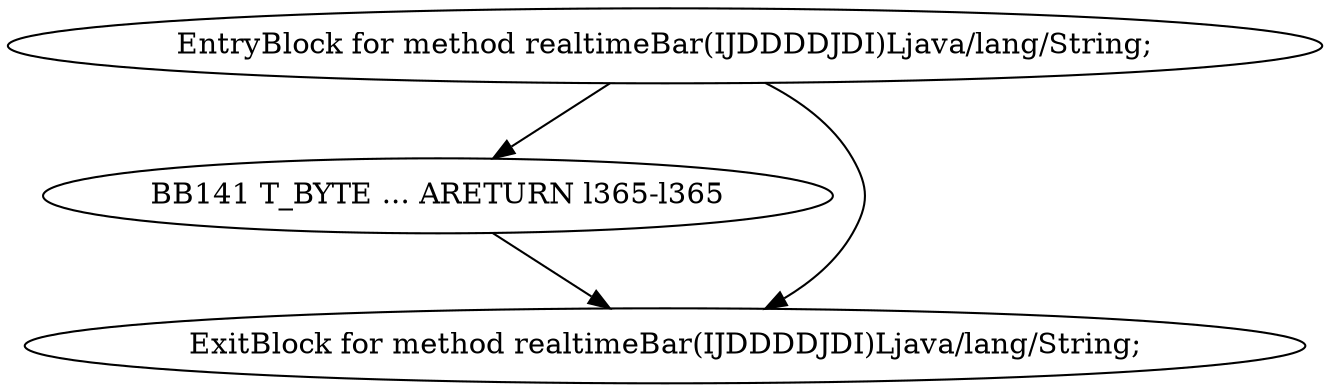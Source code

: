 digraph G {
  1 [ label="BB141 T_BYTE ... ARETURN l365-l365" ];
  2 [ label="EntryBlock for method realtimeBar(IJDDDDJDI)Ljava/lang/String;" ];
  3 [ label="ExitBlock for method realtimeBar(IJDDDDJDI)Ljava/lang/String;" ];
  2 -> 3 [ label="" ];
  2 -> 1 [ label="" ];
  1 -> 3 [ label="" ];
}

